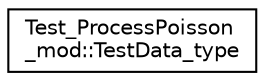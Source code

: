 digraph "Graphical Class Hierarchy"
{
 // LATEX_PDF_SIZE
  edge [fontname="Helvetica",fontsize="10",labelfontname="Helvetica",labelfontsize="10"];
  node [fontname="Helvetica",fontsize="10",shape=record];
  rankdir="LR";
  Node0 [label="Test_ProcessPoisson\l_mod::TestData_type",height=0.2,width=0.4,color="black", fillcolor="white", style="filled",URL="$structTest__ProcessPoisson__mod_1_1TestData__type.html",tooltip=" "];
}
